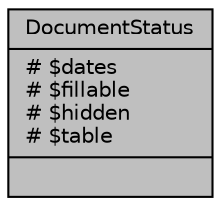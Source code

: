 digraph "DocumentStatus"
{
 // LATEX_PDF_SIZE
  bgcolor="transparent";
  edge [fontname="Helvetica",fontsize="10",labelfontname="Helvetica",labelfontsize="10"];
  node [fontname="Helvetica",fontsize="10",shape=record];
  Node1 [label="{DocumentStatus\n|# $dates\l# $fillable\l# $hidden\l# $table\l|}",height=0.2,width=0.4,color="black", fillcolor="grey75", style="filled", fontcolor="black",tooltip="Datos de estatus de documentos."];
}
